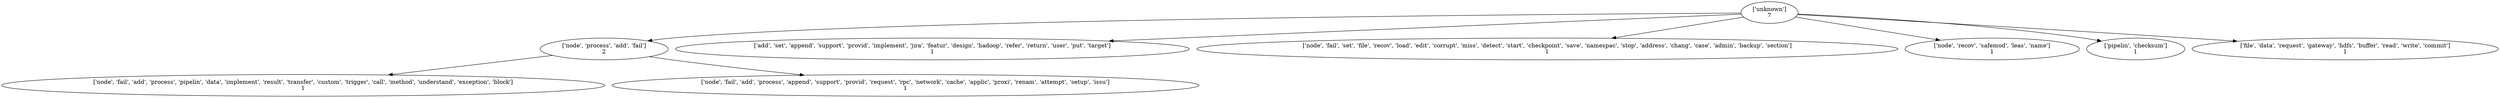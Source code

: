 strict digraph  {
	"['unknown']
7" -> "['node', 'process', 'add', 'fail']
2";
	"['unknown']
7" -> "['add', 'set', 'append', 'support', 'provid', 'implement', 'jira', 'featur', 'design', 'hadoop', 'refer', 'return', 'user', 'put', '\
target']
1";
	"['unknown']
7" -> "['node', 'fail', 'set', 'file', 'recov', 'load', 'edit', 'corrupt', 'miss', 'detect', 'start', 'checkpoint', 'save', 'namespac', '\
stop', 'address', 'chang', 'case', 'admin', 'backup', 'section']
1";
	"['unknown']
7" -> "['node', 'recov', 'safemod', 'leas', 'name']
1";
	"['unknown']
7" -> "['pipelin', 'checksum']
1";
	"['unknown']
7" -> "['file', 'data', 'request', 'gateway', 'hdfs', 'buffer', 'read', 'write', 'commit']
1";
	"['node', 'process', 'add', 'fail']
2" -> "['node', 'fail', 'add', 'process', 'pipelin', 'data', 'implement', 'result', 'transfer', 'custom', 'trigger', 'call', 'method', '\
understand', 'exception', 'block']
1";
	"['node', 'process', 'add', 'fail']
2" -> "['node', 'fail', 'add', 'process', 'append', 'support', 'provid', 'request', 'rpc', 'network', 'cache', 'applic', 'proxi', 'renam', '\
attempt', 'setup', 'issu']
1";
}
